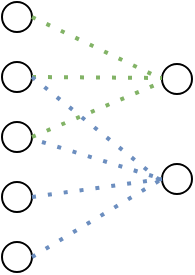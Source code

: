 <mxfile version="26.0.1">
  <diagram name="第 1 页" id="Y5imS60aNz2UqjZGpG41">
    <mxGraphModel dx="873" dy="505" grid="1" gridSize="10" guides="1" tooltips="1" connect="1" arrows="1" fold="1" page="1" pageScale="1" pageWidth="827" pageHeight="1169" math="0" shadow="0">
      <root>
        <mxCell id="0" />
        <mxCell id="1" parent="0" />
        <mxCell id="pDlCXlPNkBOMOFqIXInU-1" value="" style="ellipse;whiteSpace=wrap;html=1;aspect=fixed;" vertex="1" parent="1">
          <mxGeometry x="70" y="80" width="15" height="15" as="geometry" />
        </mxCell>
        <mxCell id="pDlCXlPNkBOMOFqIXInU-2" value="" style="ellipse;whiteSpace=wrap;html=1;aspect=fixed;" vertex="1" parent="1">
          <mxGeometry x="70" y="110" width="15" height="15" as="geometry" />
        </mxCell>
        <mxCell id="pDlCXlPNkBOMOFqIXInU-3" value="" style="ellipse;whiteSpace=wrap;html=1;aspect=fixed;" vertex="1" parent="1">
          <mxGeometry x="70" y="140" width="15" height="15" as="geometry" />
        </mxCell>
        <mxCell id="pDlCXlPNkBOMOFqIXInU-4" value="" style="ellipse;whiteSpace=wrap;html=1;aspect=fixed;" vertex="1" parent="1">
          <mxGeometry x="70" y="170" width="15" height="15" as="geometry" />
        </mxCell>
        <mxCell id="pDlCXlPNkBOMOFqIXInU-5" value="" style="ellipse;whiteSpace=wrap;html=1;aspect=fixed;" vertex="1" parent="1">
          <mxGeometry x="70" y="200" width="15" height="15" as="geometry" />
        </mxCell>
        <mxCell id="pDlCXlPNkBOMOFqIXInU-6" value="" style="ellipse;whiteSpace=wrap;html=1;aspect=fixed;" vertex="1" parent="1">
          <mxGeometry x="150" y="111" width="15" height="15" as="geometry" />
        </mxCell>
        <mxCell id="pDlCXlPNkBOMOFqIXInU-7" value="" style="ellipse;whiteSpace=wrap;html=1;aspect=fixed;" vertex="1" parent="1">
          <mxGeometry x="150" y="161" width="15" height="15" as="geometry" />
        </mxCell>
        <mxCell id="pDlCXlPNkBOMOFqIXInU-13" value="" style="endArrow=none;dashed=1;html=1;dashPattern=1 3;strokeWidth=2;rounded=0;fillColor=#d5e8d4;strokeColor=#82b366;exitX=1;exitY=0.5;exitDx=0;exitDy=0;entryX=0;entryY=0.5;entryDx=0;entryDy=0;" edge="1" parent="1" source="pDlCXlPNkBOMOFqIXInU-1" target="pDlCXlPNkBOMOFqIXInU-6">
          <mxGeometry width="50" height="50" relative="1" as="geometry">
            <mxPoint x="120" y="80" as="sourcePoint" />
            <mxPoint x="170" y="30" as="targetPoint" />
          </mxGeometry>
        </mxCell>
        <mxCell id="pDlCXlPNkBOMOFqIXInU-14" value="" style="endArrow=none;dashed=1;html=1;dashPattern=1 3;strokeWidth=2;rounded=0;fillColor=#d5e8d4;strokeColor=#82b366;exitX=1;exitY=0.5;exitDx=0;exitDy=0;" edge="1" parent="1" source="pDlCXlPNkBOMOFqIXInU-2">
          <mxGeometry width="50" height="50" relative="1" as="geometry">
            <mxPoint x="95" y="98" as="sourcePoint" />
            <mxPoint x="150" y="118" as="targetPoint" />
          </mxGeometry>
        </mxCell>
        <mxCell id="pDlCXlPNkBOMOFqIXInU-15" value="" style="endArrow=none;dashed=1;html=1;dashPattern=1 3;strokeWidth=2;rounded=0;fillColor=#d5e8d4;strokeColor=#82b366;exitX=1;exitY=0.5;exitDx=0;exitDy=0;" edge="1" parent="1" source="pDlCXlPNkBOMOFqIXInU-3">
          <mxGeometry width="50" height="50" relative="1" as="geometry">
            <mxPoint x="95" y="128" as="sourcePoint" />
            <mxPoint x="150" y="120" as="targetPoint" />
          </mxGeometry>
        </mxCell>
        <mxCell id="pDlCXlPNkBOMOFqIXInU-16" value="" style="endArrow=none;dashed=1;html=1;dashPattern=1 3;strokeWidth=2;rounded=0;fillColor=#dae8fc;strokeColor=#6c8ebf;entryX=0;entryY=0.5;entryDx=0;entryDy=0;" edge="1" parent="1" target="pDlCXlPNkBOMOFqIXInU-7">
          <mxGeometry width="50" height="50" relative="1" as="geometry">
            <mxPoint x="90" y="150" as="sourcePoint" />
            <mxPoint x="260" y="250" as="targetPoint" />
          </mxGeometry>
        </mxCell>
        <mxCell id="pDlCXlPNkBOMOFqIXInU-17" value="" style="endArrow=none;dashed=1;html=1;dashPattern=1 3;strokeWidth=2;rounded=0;fillColor=#dae8fc;strokeColor=#6c8ebf;exitX=1;exitY=0.5;exitDx=0;exitDy=0;" edge="1" parent="1" source="pDlCXlPNkBOMOFqIXInU-2">
          <mxGeometry width="50" height="50" relative="1" as="geometry">
            <mxPoint x="100" y="160" as="sourcePoint" />
            <mxPoint x="150" y="170" as="targetPoint" />
          </mxGeometry>
        </mxCell>
        <mxCell id="pDlCXlPNkBOMOFqIXInU-18" value="" style="endArrow=none;dashed=1;html=1;dashPattern=1 3;strokeWidth=2;rounded=0;fillColor=#dae8fc;strokeColor=#6c8ebf;exitX=1;exitY=0.5;exitDx=0;exitDy=0;entryX=0;entryY=0.5;entryDx=0;entryDy=0;" edge="1" parent="1" source="pDlCXlPNkBOMOFqIXInU-4" target="pDlCXlPNkBOMOFqIXInU-7">
          <mxGeometry width="50" height="50" relative="1" as="geometry">
            <mxPoint x="95" y="128" as="sourcePoint" />
            <mxPoint x="160" y="180" as="targetPoint" />
          </mxGeometry>
        </mxCell>
        <mxCell id="pDlCXlPNkBOMOFqIXInU-19" value="" style="endArrow=none;dashed=1;html=1;dashPattern=1 3;strokeWidth=2;rounded=0;fillColor=#dae8fc;strokeColor=#6c8ebf;exitX=1;exitY=0.5;exitDx=0;exitDy=0;entryX=0;entryY=0.5;entryDx=0;entryDy=0;" edge="1" parent="1" source="pDlCXlPNkBOMOFqIXInU-5" target="pDlCXlPNkBOMOFqIXInU-7">
          <mxGeometry width="50" height="50" relative="1" as="geometry">
            <mxPoint x="95" y="188" as="sourcePoint" />
            <mxPoint x="160" y="179" as="targetPoint" />
          </mxGeometry>
        </mxCell>
      </root>
    </mxGraphModel>
  </diagram>
</mxfile>
